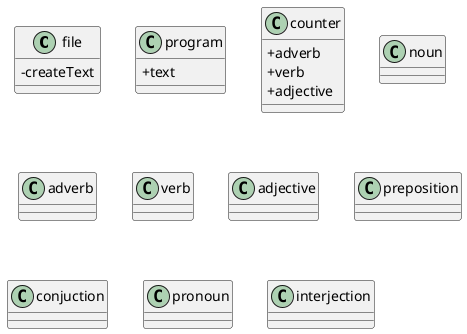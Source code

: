 @startuml
skinparam classAttributeIconSize 0

class file {
-createText
}

class program {
+text
}

class counter {
+adverb
+verb
+adjective
}

class noun {}
class adverb {}
class verb {}
class adjective {}
class preposition {}
class conjuction {}
class pronoun {}
class interjection {}
@enduml